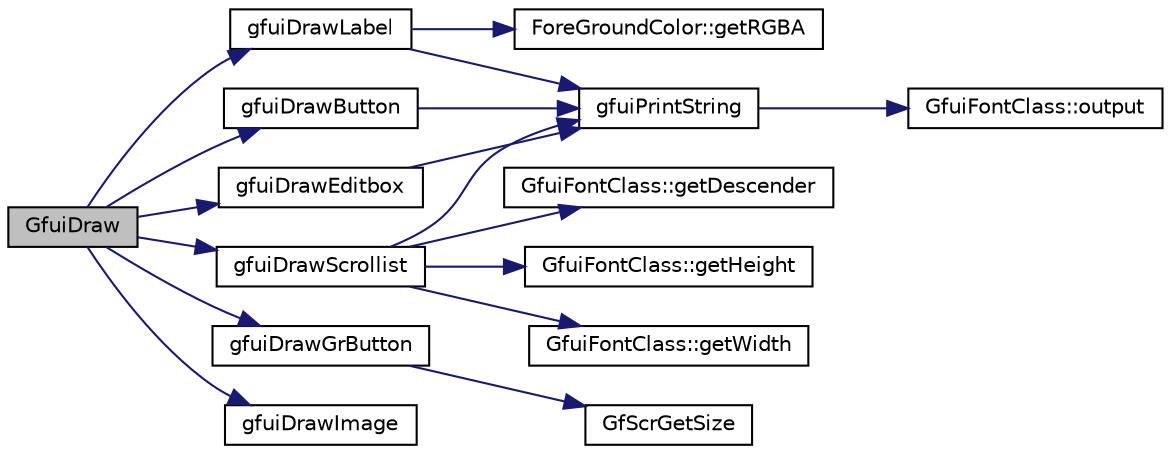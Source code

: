 digraph "GfuiDraw"
{
  edge [fontname="Helvetica",fontsize="10",labelfontname="Helvetica",labelfontsize="10"];
  node [fontname="Helvetica",fontsize="10",shape=record];
  rankdir="LR";
  Node1 [label="GfuiDraw",height=0.2,width=0.4,color="black", fillcolor="grey75", style="filled", fontcolor="black"];
  Node1 -> Node2 [color="midnightblue",fontsize="10",style="solid",fontname="Helvetica"];
  Node2 [label="gfuiDrawLabel",height=0.2,width=0.4,color="black", fillcolor="white", style="filled",URL="$gui_8h.html#a74a01d4e1042be04c670f6c3b6d7735b"];
  Node2 -> Node3 [color="midnightblue",fontsize="10",style="solid",fontname="Helvetica"];
  Node3 [label="ForeGroundColor::getRGBA",height=0.2,width=0.4,color="black", fillcolor="white", style="filled",URL="$class_fore_ground_color.html#ad82b93904996b6998687db713eea112d"];
  Node2 -> Node4 [color="midnightblue",fontsize="10",style="solid",fontname="Helvetica"];
  Node4 [label="gfuiPrintString",height=0.2,width=0.4,color="black", fillcolor="white", style="filled",URL="$gui_8h.html#a622e4f8f05bb1b17c936981e7de9b55d"];
  Node4 -> Node5 [color="midnightblue",fontsize="10",style="solid",fontname="Helvetica"];
  Node5 [label="GfuiFontClass::output",height=0.2,width=0.4,color="black", fillcolor="white", style="filled",URL="$class_gfui_font_class.html#a91ad2c90518edd347ebed44797b39b11"];
  Node1 -> Node6 [color="midnightblue",fontsize="10",style="solid",fontname="Helvetica"];
  Node6 [label="gfuiDrawButton",height=0.2,width=0.4,color="black", fillcolor="white", style="filled",URL="$gui_8h.html#ae1057e6f10be9e8a86eb542fd143aa15"];
  Node6 -> Node4 [color="midnightblue",fontsize="10",style="solid",fontname="Helvetica"];
  Node1 -> Node7 [color="midnightblue",fontsize="10",style="solid",fontname="Helvetica"];
  Node7 [label="gfuiDrawGrButton",height=0.2,width=0.4,color="black", fillcolor="white", style="filled",URL="$gui_8h.html#a845cc5595650941b3262f59ec2151d73"];
  Node7 -> Node8 [color="midnightblue",fontsize="10",style="solid",fontname="Helvetica"];
  Node8 [label="GfScrGetSize",height=0.2,width=0.4,color="black", fillcolor="white", style="filled",URL="$group__screen.html#gadcb66ba3f12ba1cb4c98367898c7f432",tooltip="Get the screen and viewport sizes. "];
  Node1 -> Node9 [color="midnightblue",fontsize="10",style="solid",fontname="Helvetica"];
  Node9 [label="gfuiDrawScrollist",height=0.2,width=0.4,color="black", fillcolor="white", style="filled",URL="$gui_8h.html#aa41908587a42a177f91d9085a0f5b9b9"];
  Node9 -> Node10 [color="midnightblue",fontsize="10",style="solid",fontname="Helvetica"];
  Node10 [label="GfuiFontClass::getDescender",height=0.2,width=0.4,color="black", fillcolor="white", style="filled",URL="$class_gfui_font_class.html#a9285866cfaa26f2db416dec244ede542"];
  Node9 -> Node11 [color="midnightblue",fontsize="10",style="solid",fontname="Helvetica"];
  Node11 [label="GfuiFontClass::getHeight",height=0.2,width=0.4,color="black", fillcolor="white", style="filled",URL="$class_gfui_font_class.html#af7a8622b16d9d8321fa6bcf5a23352a9"];
  Node9 -> Node12 [color="midnightblue",fontsize="10",style="solid",fontname="Helvetica"];
  Node12 [label="GfuiFontClass::getWidth",height=0.2,width=0.4,color="black", fillcolor="white", style="filled",URL="$class_gfui_font_class.html#a96fb79e144b166ac018613a77795b7d0"];
  Node9 -> Node4 [color="midnightblue",fontsize="10",style="solid",fontname="Helvetica"];
  Node1 -> Node13 [color="midnightblue",fontsize="10",style="solid",fontname="Helvetica"];
  Node13 [label="gfuiDrawEditbox",height=0.2,width=0.4,color="black", fillcolor="white", style="filled",URL="$gui_8h.html#ae3becdff6cf216009b63e9b5606a3372"];
  Node13 -> Node4 [color="midnightblue",fontsize="10",style="solid",fontname="Helvetica"];
  Node1 -> Node14 [color="midnightblue",fontsize="10",style="solid",fontname="Helvetica"];
  Node14 [label="gfuiDrawImage",height=0.2,width=0.4,color="black", fillcolor="white", style="filled",URL="$gui_8h.html#a19363e75946ed269779205e15c4de478"];
}
